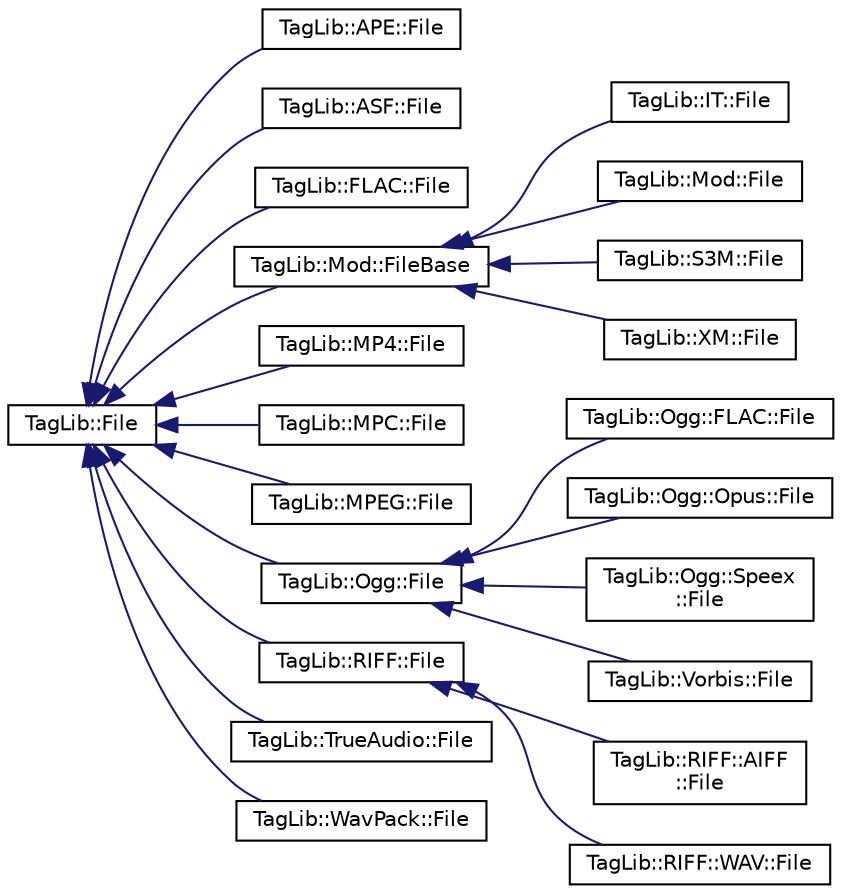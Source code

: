 digraph "Graphical Class Hierarchy"
{
  edge [fontname="Helvetica",fontsize="10",labelfontname="Helvetica",labelfontsize="10"];
  node [fontname="Helvetica",fontsize="10",shape=record];
  rankdir="LR";
  Node1 [label="TagLib::File",height=0.2,width=0.4,color="black", fillcolor="white", style="filled",URL="$class_tag_lib_1_1_file.html",tooltip="A file class with some useful methods for tag manipulation. "];
  Node1 -> Node2 [dir="back",color="midnightblue",fontsize="10",style="solid",fontname="Helvetica"];
  Node2 [label="TagLib::APE::File",height=0.2,width=0.4,color="black", fillcolor="white", style="filled",URL="$class_tag_lib_1_1_a_p_e_1_1_file.html",tooltip="An implementation of TagLib::File with APE specific methods. "];
  Node1 -> Node3 [dir="back",color="midnightblue",fontsize="10",style="solid",fontname="Helvetica"];
  Node3 [label="TagLib::ASF::File",height=0.2,width=0.4,color="black", fillcolor="white", style="filled",URL="$class_tag_lib_1_1_a_s_f_1_1_file.html"];
  Node1 -> Node4 [dir="back",color="midnightblue",fontsize="10",style="solid",fontname="Helvetica"];
  Node4 [label="TagLib::FLAC::File",height=0.2,width=0.4,color="black", fillcolor="white", style="filled",URL="$class_tag_lib_1_1_f_l_a_c_1_1_file.html",tooltip="An implementation of TagLib::File with FLAC specific methods. "];
  Node1 -> Node5 [dir="back",color="midnightblue",fontsize="10",style="solid",fontname="Helvetica"];
  Node5 [label="TagLib::Mod::FileBase",height=0.2,width=0.4,color="black", fillcolor="white", style="filled",URL="$class_tag_lib_1_1_mod_1_1_file_base.html"];
  Node5 -> Node6 [dir="back",color="midnightblue",fontsize="10",style="solid",fontname="Helvetica"];
  Node6 [label="TagLib::IT::File",height=0.2,width=0.4,color="black", fillcolor="white", style="filled",URL="$class_tag_lib_1_1_i_t_1_1_file.html"];
  Node5 -> Node7 [dir="back",color="midnightblue",fontsize="10",style="solid",fontname="Helvetica"];
  Node7 [label="TagLib::Mod::File",height=0.2,width=0.4,color="black", fillcolor="white", style="filled",URL="$class_tag_lib_1_1_mod_1_1_file.html"];
  Node5 -> Node8 [dir="back",color="midnightblue",fontsize="10",style="solid",fontname="Helvetica"];
  Node8 [label="TagLib::S3M::File",height=0.2,width=0.4,color="black", fillcolor="white", style="filled",URL="$class_tag_lib_1_1_s3_m_1_1_file.html"];
  Node5 -> Node9 [dir="back",color="midnightblue",fontsize="10",style="solid",fontname="Helvetica"];
  Node9 [label="TagLib::XM::File",height=0.2,width=0.4,color="black", fillcolor="white", style="filled",URL="$class_tag_lib_1_1_x_m_1_1_file.html"];
  Node1 -> Node10 [dir="back",color="midnightblue",fontsize="10",style="solid",fontname="Helvetica"];
  Node10 [label="TagLib::MP4::File",height=0.2,width=0.4,color="black", fillcolor="white", style="filled",URL="$class_tag_lib_1_1_m_p4_1_1_file.html"];
  Node1 -> Node11 [dir="back",color="midnightblue",fontsize="10",style="solid",fontname="Helvetica"];
  Node11 [label="TagLib::MPC::File",height=0.2,width=0.4,color="black", fillcolor="white", style="filled",URL="$class_tag_lib_1_1_m_p_c_1_1_file.html",tooltip="An implementation of TagLib::File with MPC specific methods. "];
  Node1 -> Node12 [dir="back",color="midnightblue",fontsize="10",style="solid",fontname="Helvetica"];
  Node12 [label="TagLib::MPEG::File",height=0.2,width=0.4,color="black", fillcolor="white", style="filled",URL="$class_tag_lib_1_1_m_p_e_g_1_1_file.html",tooltip="An MPEG file class with some useful methods specific to MPEG. "];
  Node1 -> Node13 [dir="back",color="midnightblue",fontsize="10",style="solid",fontname="Helvetica"];
  Node13 [label="TagLib::Ogg::File",height=0.2,width=0.4,color="black", fillcolor="white", style="filled",URL="$class_tag_lib_1_1_ogg_1_1_file.html",tooltip="An implementation of TagLib::File with some helpers for Ogg based formats. "];
  Node13 -> Node14 [dir="back",color="midnightblue",fontsize="10",style="solid",fontname="Helvetica"];
  Node14 [label="TagLib::Ogg::FLAC::File",height=0.2,width=0.4,color="black", fillcolor="white", style="filled",URL="$class_tag_lib_1_1_ogg_1_1_f_l_a_c_1_1_file.html",tooltip="An implementation of TagLib::File with Ogg/FLAC specific methods. "];
  Node13 -> Node15 [dir="back",color="midnightblue",fontsize="10",style="solid",fontname="Helvetica"];
  Node15 [label="TagLib::Ogg::Opus::File",height=0.2,width=0.4,color="black", fillcolor="white", style="filled",URL="$class_tag_lib_1_1_ogg_1_1_opus_1_1_file.html",tooltip="An implementation of Ogg::File with Opus specific methods. "];
  Node13 -> Node16 [dir="back",color="midnightblue",fontsize="10",style="solid",fontname="Helvetica"];
  Node16 [label="TagLib::Ogg::Speex\l::File",height=0.2,width=0.4,color="black", fillcolor="white", style="filled",URL="$class_tag_lib_1_1_ogg_1_1_speex_1_1_file.html",tooltip="An implementation of Ogg::File with Speex specific methods. "];
  Node13 -> Node17 [dir="back",color="midnightblue",fontsize="10",style="solid",fontname="Helvetica"];
  Node17 [label="TagLib::Vorbis::File",height=0.2,width=0.4,color="black", fillcolor="white", style="filled",URL="$class_tag_lib_1_1_vorbis_1_1_file.html",tooltip="An implementation of Ogg::File with Vorbis specific methods. "];
  Node1 -> Node18 [dir="back",color="midnightblue",fontsize="10",style="solid",fontname="Helvetica"];
  Node18 [label="TagLib::RIFF::File",height=0.2,width=0.4,color="black", fillcolor="white", style="filled",URL="$class_tag_lib_1_1_r_i_f_f_1_1_file.html",tooltip="An RIFF file class with some useful methods specific to RIFF. "];
  Node18 -> Node19 [dir="back",color="midnightblue",fontsize="10",style="solid",fontname="Helvetica"];
  Node19 [label="TagLib::RIFF::AIFF\l::File",height=0.2,width=0.4,color="black", fillcolor="white", style="filled",URL="$class_tag_lib_1_1_r_i_f_f_1_1_a_i_f_f_1_1_file.html",tooltip="An implementation of TagLib::File with AIFF specific methods. "];
  Node18 -> Node20 [dir="back",color="midnightblue",fontsize="10",style="solid",fontname="Helvetica"];
  Node20 [label="TagLib::RIFF::WAV::File",height=0.2,width=0.4,color="black", fillcolor="white", style="filled",URL="$class_tag_lib_1_1_r_i_f_f_1_1_w_a_v_1_1_file.html",tooltip="An implementation of TagLib::File with WAV specific methods. "];
  Node1 -> Node21 [dir="back",color="midnightblue",fontsize="10",style="solid",fontname="Helvetica"];
  Node21 [label="TagLib::TrueAudio::File",height=0.2,width=0.4,color="black", fillcolor="white", style="filled",URL="$class_tag_lib_1_1_true_audio_1_1_file.html",tooltip="An implementation of TagLib::File with TrueAudio specific methods. "];
  Node1 -> Node22 [dir="back",color="midnightblue",fontsize="10",style="solid",fontname="Helvetica"];
  Node22 [label="TagLib::WavPack::File",height=0.2,width=0.4,color="black", fillcolor="white", style="filled",URL="$class_tag_lib_1_1_wav_pack_1_1_file.html",tooltip="An implementation of TagLib::File with WavPack specific methods. "];
}
